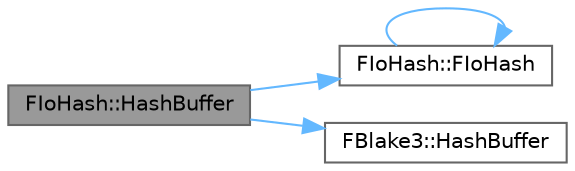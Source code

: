 digraph "FIoHash::HashBuffer"
{
 // INTERACTIVE_SVG=YES
 // LATEX_PDF_SIZE
  bgcolor="transparent";
  edge [fontname=Helvetica,fontsize=10,labelfontname=Helvetica,labelfontsize=10];
  node [fontname=Helvetica,fontsize=10,shape=box,height=0.2,width=0.4];
  rankdir="LR";
  Node1 [id="Node000001",label="FIoHash::HashBuffer",height=0.2,width=0.4,color="gray40", fillcolor="grey60", style="filled", fontcolor="black",tooltip="Calculate the hash of the buffer."];
  Node1 -> Node2 [id="edge1_Node000001_Node000002",color="steelblue1",style="solid",tooltip=" "];
  Node2 [id="Node000002",label="FIoHash::FIoHash",height=0.2,width=0.4,color="grey40", fillcolor="white", style="filled",URL="$d9/dfe/structFIoHash.html#a695b2f3ee21516d3eac98ae7ccc3485c",tooltip="Construct a zero hash."];
  Node2 -> Node2 [id="edge2_Node000002_Node000002",color="steelblue1",style="solid",tooltip=" "];
  Node1 -> Node3 [id="edge3_Node000001_Node000003",color="steelblue1",style="solid",tooltip=" "];
  Node3 [id="Node000003",label="FBlake3::HashBuffer",height=0.2,width=0.4,color="grey40", fillcolor="white", style="filled",URL="$df/d56/classFBlake3.html#af75cf52e1fc3b386a53653a19b368c40",tooltip="Calculate the hash of the buffer."];
}
